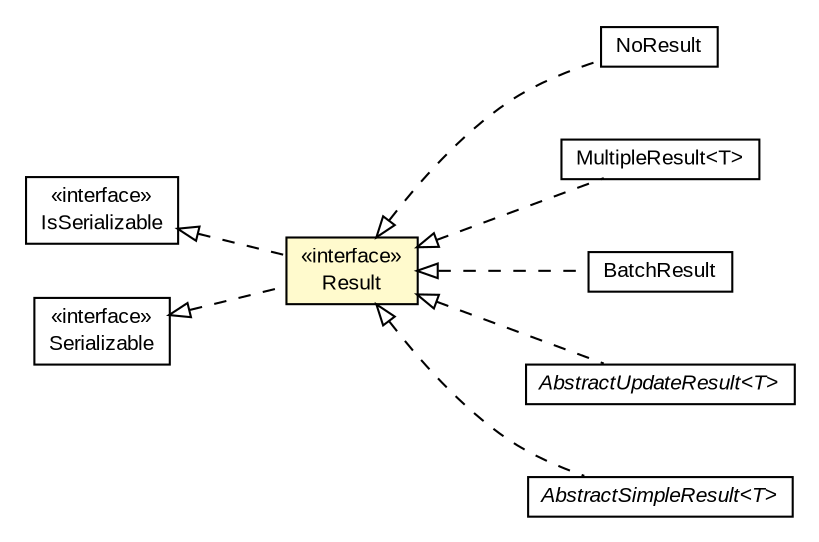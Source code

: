 #!/usr/local/bin/dot
#
# Class diagram 
# Generated by UMLGraph version R5_6-24-gf6e263 (http://www.umlgraph.org/)
#

digraph G {
	edge [fontname="arial",fontsize=10,labelfontname="arial",labelfontsize=10];
	node [fontname="arial",fontsize=10,shape=plaintext];
	nodesep=0.25;
	ranksep=0.5;
	rankdir=LR;
	// com.gwtplatform.dispatch.shared.Result
	c462258 [label=<<table title="com.gwtplatform.dispatch.shared.Result" border="0" cellborder="1" cellspacing="0" cellpadding="2" port="p" bgcolor="lemonChiffon" href="./Result.html">
		<tr><td><table border="0" cellspacing="0" cellpadding="1">
<tr><td align="center" balign="center"> &#171;interface&#187; </td></tr>
<tr><td align="center" balign="center"> Result </td></tr>
		</table></td></tr>
		</table>>, URL="./Result.html", fontname="arial", fontcolor="black", fontsize=10.0];
	// com.gwtplatform.dispatch.shared.NoResult
	c462259 [label=<<table title="com.gwtplatform.dispatch.shared.NoResult" border="0" cellborder="1" cellspacing="0" cellpadding="2" port="p" href="./NoResult.html">
		<tr><td><table border="0" cellspacing="0" cellpadding="1">
<tr><td align="center" balign="center"> NoResult </td></tr>
		</table></td></tr>
		</table>>, URL="./NoResult.html", fontname="arial", fontcolor="black", fontsize=10.0];
	// com.gwtplatform.dispatch.shared.MultipleResult<T>
	c462260 [label=<<table title="com.gwtplatform.dispatch.shared.MultipleResult" border="0" cellborder="1" cellspacing="0" cellpadding="2" port="p" href="./MultipleResult.html">
		<tr><td><table border="0" cellspacing="0" cellpadding="1">
<tr><td align="center" balign="center"> MultipleResult&lt;T&gt; </td></tr>
		</table></td></tr>
		</table>>, URL="./MultipleResult.html", fontname="arial", fontcolor="black", fontsize=10.0];
	// com.gwtplatform.dispatch.shared.BatchResult
	c462264 [label=<<table title="com.gwtplatform.dispatch.shared.BatchResult" border="0" cellborder="1" cellspacing="0" cellpadding="2" port="p" href="./BatchResult.html">
		<tr><td><table border="0" cellspacing="0" cellpadding="1">
<tr><td align="center" balign="center"> BatchResult </td></tr>
		</table></td></tr>
		</table>>, URL="./BatchResult.html", fontname="arial", fontcolor="black", fontsize=10.0];
	// com.gwtplatform.dispatch.shared.AbstractUpdateResult<T>
	c462269 [label=<<table title="com.gwtplatform.dispatch.shared.AbstractUpdateResult" border="0" cellborder="1" cellspacing="0" cellpadding="2" port="p" href="./AbstractUpdateResult.html">
		<tr><td><table border="0" cellspacing="0" cellpadding="1">
<tr><td align="center" balign="center"><font face="arial italic"> AbstractUpdateResult&lt;T&gt; </font></td></tr>
		</table></td></tr>
		</table>>, URL="./AbstractUpdateResult.html", fontname="arial", fontcolor="black", fontsize=10.0];
	// com.gwtplatform.dispatch.shared.AbstractSimpleResult<T>
	c462270 [label=<<table title="com.gwtplatform.dispatch.shared.AbstractSimpleResult" border="0" cellborder="1" cellspacing="0" cellpadding="2" port="p" href="./AbstractSimpleResult.html">
		<tr><td><table border="0" cellspacing="0" cellpadding="1">
<tr><td align="center" balign="center"><font face="arial italic"> AbstractSimpleResult&lt;T&gt; </font></td></tr>
		</table></td></tr>
		</table>>, URL="./AbstractSimpleResult.html", fontname="arial", fontcolor="black", fontsize=10.0];
	//com.gwtplatform.dispatch.shared.Result implements com.google.gwt.user.client.rpc.IsSerializable
	c462968:p -> c462258:p [dir=back,arrowtail=empty,style=dashed];
	//com.gwtplatform.dispatch.shared.Result implements java.io.Serializable
	c462969:p -> c462258:p [dir=back,arrowtail=empty,style=dashed];
	//com.gwtplatform.dispatch.shared.NoResult implements com.gwtplatform.dispatch.shared.Result
	c462258:p -> c462259:p [dir=back,arrowtail=empty,style=dashed];
	//com.gwtplatform.dispatch.shared.MultipleResult<T> implements com.gwtplatform.dispatch.shared.Result
	c462258:p -> c462260:p [dir=back,arrowtail=empty,style=dashed];
	//com.gwtplatform.dispatch.shared.BatchResult implements com.gwtplatform.dispatch.shared.Result
	c462258:p -> c462264:p [dir=back,arrowtail=empty,style=dashed];
	//com.gwtplatform.dispatch.shared.AbstractUpdateResult<T> implements com.gwtplatform.dispatch.shared.Result
	c462258:p -> c462269:p [dir=back,arrowtail=empty,style=dashed];
	//com.gwtplatform.dispatch.shared.AbstractSimpleResult<T> implements com.gwtplatform.dispatch.shared.Result
	c462258:p -> c462270:p [dir=back,arrowtail=empty,style=dashed];
	// java.io.Serializable
	c462969 [label=<<table title="java.io.Serializable" border="0" cellborder="1" cellspacing="0" cellpadding="2" port="p" href="http://download.oracle.com/javase/6/docs/api/java/io/Serializable.html">
		<tr><td><table border="0" cellspacing="0" cellpadding="1">
<tr><td align="center" balign="center"> &#171;interface&#187; </td></tr>
<tr><td align="center" balign="center"> Serializable </td></tr>
		</table></td></tr>
		</table>>, URL="http://download.oracle.com/javase/6/docs/api/java/io/Serializable.html", fontname="arial", fontcolor="black", fontsize=10.0];
	// com.google.gwt.user.client.rpc.IsSerializable
	c462968 [label=<<table title="com.google.gwt.user.client.rpc.IsSerializable" border="0" cellborder="1" cellspacing="0" cellpadding="2" port="p" href="http://google-web-toolkit.googlecode.com/svn/javadoc/latest/com/google/gwt/user/client/rpc/IsSerializable.html">
		<tr><td><table border="0" cellspacing="0" cellpadding="1">
<tr><td align="center" balign="center"> &#171;interface&#187; </td></tr>
<tr><td align="center" balign="center"> IsSerializable </td></tr>
		</table></td></tr>
		</table>>, URL="http://google-web-toolkit.googlecode.com/svn/javadoc/latest/com/google/gwt/user/client/rpc/IsSerializable.html", fontname="arial", fontcolor="black", fontsize=10.0];
}

